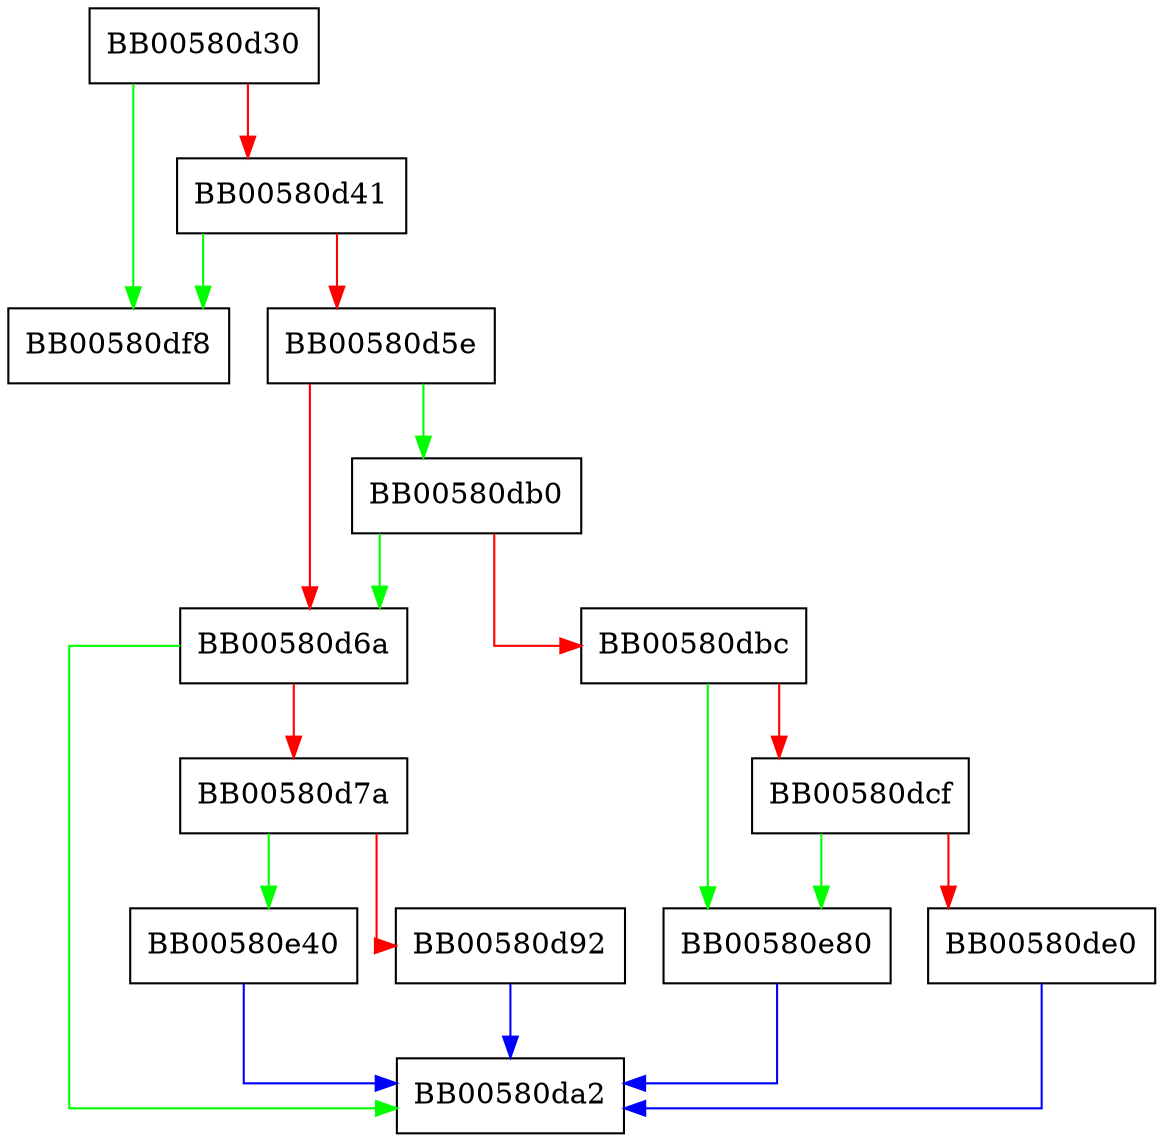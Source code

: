 digraph eckey_param2type {
  node [shape="box"];
  graph [splines=ortho];
  BB00580d30 -> BB00580df8 [color="green"];
  BB00580d30 -> BB00580d41 [color="red"];
  BB00580d41 -> BB00580df8 [color="green"];
  BB00580d41 -> BB00580d5e [color="red"];
  BB00580d5e -> BB00580db0 [color="green"];
  BB00580d5e -> BB00580d6a [color="red"];
  BB00580d6a -> BB00580da2 [color="green"];
  BB00580d6a -> BB00580d7a [color="red"];
  BB00580d7a -> BB00580e40 [color="green"];
  BB00580d7a -> BB00580d92 [color="red"];
  BB00580d92 -> BB00580da2 [color="blue"];
  BB00580db0 -> BB00580d6a [color="green"];
  BB00580db0 -> BB00580dbc [color="red"];
  BB00580dbc -> BB00580e80 [color="green"];
  BB00580dbc -> BB00580dcf [color="red"];
  BB00580dcf -> BB00580e80 [color="green"];
  BB00580dcf -> BB00580de0 [color="red"];
  BB00580de0 -> BB00580da2 [color="blue"];
  BB00580e40 -> BB00580da2 [color="blue"];
  BB00580e80 -> BB00580da2 [color="blue"];
}
